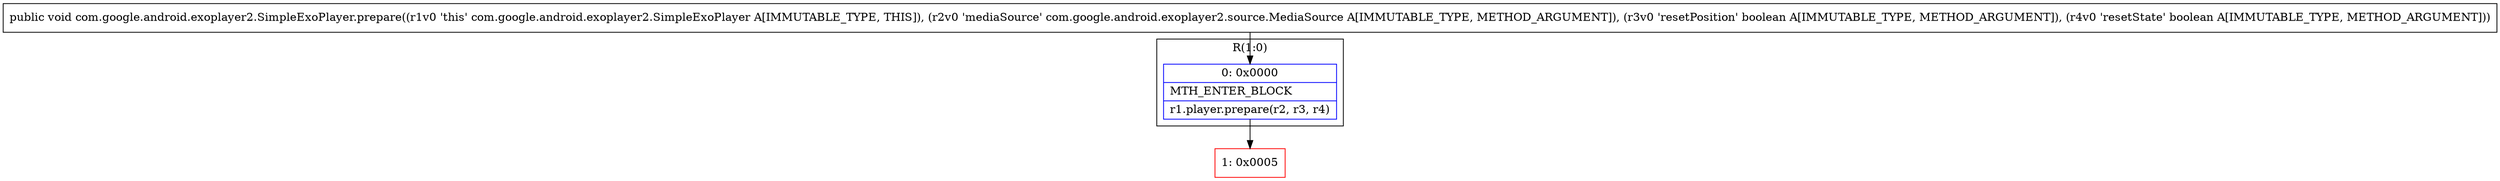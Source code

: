 digraph "CFG forcom.google.android.exoplayer2.SimpleExoPlayer.prepare(Lcom\/google\/android\/exoplayer2\/source\/MediaSource;ZZ)V" {
subgraph cluster_Region_1245387309 {
label = "R(1:0)";
node [shape=record,color=blue];
Node_0 [shape=record,label="{0\:\ 0x0000|MTH_ENTER_BLOCK\l|r1.player.prepare(r2, r3, r4)\l}"];
}
Node_1 [shape=record,color=red,label="{1\:\ 0x0005}"];
MethodNode[shape=record,label="{public void com.google.android.exoplayer2.SimpleExoPlayer.prepare((r1v0 'this' com.google.android.exoplayer2.SimpleExoPlayer A[IMMUTABLE_TYPE, THIS]), (r2v0 'mediaSource' com.google.android.exoplayer2.source.MediaSource A[IMMUTABLE_TYPE, METHOD_ARGUMENT]), (r3v0 'resetPosition' boolean A[IMMUTABLE_TYPE, METHOD_ARGUMENT]), (r4v0 'resetState' boolean A[IMMUTABLE_TYPE, METHOD_ARGUMENT])) }"];
MethodNode -> Node_0;
Node_0 -> Node_1;
}

